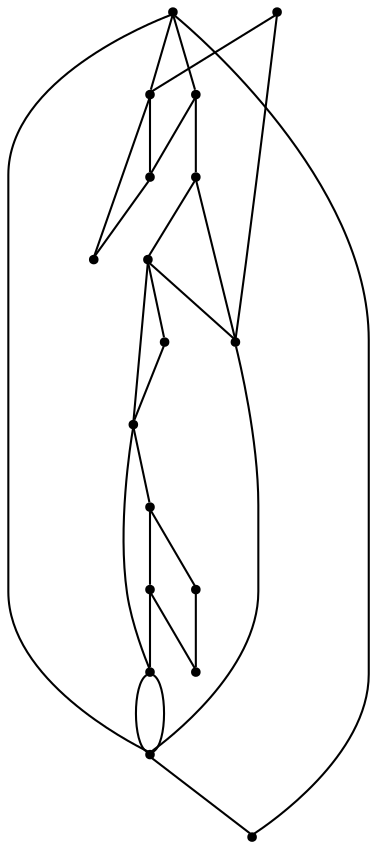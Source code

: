 graph {
  node [shape=point,comment="{\"directed\":false,\"doi\":\"10.1007/978-3-319-03841-4_26\",\"figure\":\"3 (1)\"}"]

  v0 [pos="945.1247056232312,868.1015455025151"]
  v1 [pos="980.3557397507325,859.1650449513827"]
  v2 [pos="1015.5296711969879,838.888391255954"]
  v3 [pos="1041.3609836558674,811.6967215579821"]
  v4 [pos="1064.8583552436419,763.8951934135716"]
  v5 [pos="973.3953046517923,599.34100970822"]
  v6 [pos="1068.598596771293,725.7307860391157"]
  v7 [pos="1056.9692778496644,674.0598859292558"]
  v8 [pos="1011.1237460167397,618.7547648404413"]
  v9 [pos="935.9820891745701,592.5546972201887"]
  v10 [pos="791.0138580673199,741.4850118925924"]
  v11 [pos="808.6694503971987,799.3135866720706"]
  v12 [pos="842.0393665791435,838.5325489302572"]
  v13 [pos="889.1053847169946,863.530027189613"]
  v14 [pos="891.6155485979946,597.6573082965326"]
  v15 [pos="840.3408083556856,624.42852955678"]
  v16 [pos="804.5444258717703,669.831746558234"]
  v17 [pos="794.3341006260849,700.4181622175452"]

  v0 -- v13 [id="-1",pos="945.1247056232312,868.1015455025151 939.99038158516,869.1935671957189 934.7134648678405,869.4959183613216 929.365892579119,869.4959183613216 915.3598747497315,869.4959183613216 901.8384941189076,867.4220553030996 889.1053847169946,863.530027189613"]
  v10 -- v12 [id="-2",pos="791.0138580673199,741.4850118925924 797.1997485803903,748.5677112784209 797.1997485803903,748.5677112784209 797.1997485803903,748.5677112784209 803.3791812414868,755.6563880013858 815.7422457580668,769.8295445935817 824.2484138544451,786.0030106996172 832.7503827564364,802.1764768056527 837.3953916140686,820.354449279262 839.7178642308061,829.4434355160666 842.0393665791435,838.5325489302572 842.0393665791435,838.5325489302572 842.0393665791435,838.5325489302572"]
  v16 -- v2 [id="-3",pos="804.5444258717703,669.831746558234 825.0322634733312,683.8238661416273 825.0322634733312,683.8238661416273 825.0322634733312,683.8238661416273 845.5137068470758,697.8136965320747 886.4807291647945,725.7890968705425 921.643574101627,753.9645472370021 956.8064190384594,782.1441308685029 986.1692857887925,810.5154344092202 1000.8506873518804,824.7011179739254 1015.5296711969879,838.888391255954 1015.5296711969879,838.888391255954 1015.5296711969879,838.888391255954"]
  v13 -- v15 [id="-5",pos="889.1053847169946,863.530027189613 889.9374296350941,841.5497052329138 889.9374296350941,841.5497052329138 889.9374296350941,841.5497052329138 890.7713514658361,819.5711637596169 892.4433943217072,775.6138264582514 884.3166806999261,735.7615208183742 876.1900307023025,695.9132848548451 858.2646242270268,660.1700805528043 849.2997895801168,642.3003860625721 840.3408083556856,624.42852955678 840.3408083556856,624.42852955678 840.3408083556856,624.42852955678"]
  v14 -- v16 [id="-6",pos="891.6155485979946,597.6573082965326 885.2756876240716,605.6861438446278 885.2756876240716,605.6861438446278 885.2756876240716,605.6861438446278 878.9336316167191,613.7165691100464 866.2495196020142,629.7775468182697 851.7390125256413,641.8045214350195 837.2244335031962,653.8356293168105 820.8876586134702,661.8369945495552 812.7150719742202,665.8334167235005 804.5444258717703,669.831746558234 804.5444258717703,669.831746558234 804.5444258717703,669.831746558234"]
  v0 -- v10 [id="-7",pos="945.1247056232312,868.1015455025151 932.6682408436216,854.4185305555072 932.6682408436216,854.4185305555072 932.6682408436216,854.4185305555072 920.2092310977168,840.73704173713 895.2954744244519,813.3699944240271 869.610274842989,792.2666877203678 843.9250752615262,771.1631266619368 817.468496396023,756.3233062129493 804.242306560465,748.9053036492438 791.0138580673199,741.4850118925924 791.0138580673199,741.4850118925924 791.0138580673199,741.4850118925924"]
  v5 -- v3 [id="-8",pos="973.3953046517923,599.34100970822 974.7026856496564,616.8670709017999 974.7026856496564,616.8670709017999 974.7026856496564,616.8670709017999 976.011943560163,634.3907793137411 978.6221882407172,669.4423929913573 989.9511693274466,704.8314718624107 1001.2760148439465,740.224811175891 1021.3195967666217,775.9598125365425 1031.3435191372314,793.8293798493887 1041.3632423134543,811.6948138971939 1031.3435191372314,793.8293798493887 1031.3435191372314,793.8293798493887 1041.3609836558674,811.6967215579821 1041.3609836558674,811.6967215579821 1041.3609836558674,811.6967215579821"]
  v8 -- v4 [id="-9",pos="1011.1237460167397,618.7547648404413 1012.0087739518948,632.8737438662516 1012.0087739518948,632.8737438662516 1012.0087739518948,632.8737438662516 1012.8969035647223,646.996856157103 1014.6732264145344,675.2348142087235 1023.6588661609067,699.7846916584687 1032.644505907279,724.334505519521 1048.8436617445982,745.1921055136569 1056.9411718781432,755.6230039375919 1064.8583552436419,763.8951934135716 1064.8583552436419,763.8951934135716 1064.8583552436419,763.8951934135716"]
  v17 -- v10 [id="-11",pos="794.3341006260849,700.4181622175452 791.762129087436,710.1243024986734 790.5991876216145,720.3318389269264 790.5991876216145,730.8107595407728 790.5991876216145,734.403694457507 790.7359049163324,737.9647250069329 791.0138580673199,741.4850118925924"]
  v17 -- v16 [id="-12",pos="794.3341006260849,700.4181622175452 796.3594806813715,689.6520106375343 799.9805813188734,679.4577844822425 804.5444258717703,669.831746558234"]
  v15 -- v14 [id="-13",pos="840.3408083556856,624.42852955678 855.1037999446582,612.0705931921086 872.4803911658012,602.7283594975922 891.6155485979946,597.6573082965326"]
  v14 -- v9 [id="-14",pos="891.6155485979946,597.6573082965326 903.5511476726515,593.9453794375893 916.2458897749821,592.1256007202239 929.365892579119,592.1256007202239 931.6011492001923,592.1256007202239 933.8240609130664,592.1784273736525 935.9820891745701,592.5546972201887"]
  v1 -- v0 [id="-16",pos="980.3557397507325,859.1650449513827 969.4191746406973,864.1760295011064 957.5462848500495,867.2028124055795 945.1247056232312,868.1015455025151"]
  v5 -- v14 [id="-19",pos="973.3953046517923,599.34100970822 966.4258826406227,600.8144869010449 966.4258826406227,600.8144869010449 966.4258826406227,600.8144869010449 959.454201971866,602.2897445772721 945.5024422455791,605.2318662222585 931.8717936415746,604.9485150065142 918.24114503757,604.669233467118 904.9315439316905,601.1645426556842 898.2725759964426,599.4100670287537 891.6155485979946,597.6573082965326 891.6155485979946,597.6573082965326 891.6155485979946,597.6573082965326"]
  v2 -- v1 [id="-20",pos="1015.5296711969879,838.888391255954 1005.2352095679537,847.7327322666929 993.37546426856,854.6618692864133 980.3557397507325,859.1650449513827"]
  v3 -- v2 [id="-24",pos="1041.3609836558674,811.6967215579821 1034.4394301631678,822.2633424984074 1025.681588043841,831.430746576702 1015.5296711969879,838.888391255954"]
  v4 -- v3 [id="-26",pos="1064.8583552436419,763.8951934135716 1059.8905205140302,781.3955502292958 1052.1959630047309,797.7484379223871 1041.3609836558674,811.6967215579821"]
  v4 -- v6 [id="-29",pos="1064.8583552436419,763.8951934135716 1066.7629782141187,753.1685510689615 1068.124262772007,742.1485006573027 1068.124262772007,730.8107595407728 1068.124262772007,729.1168783084602 1068.0938775958828,727.4300882371871 1068.598596771293,725.7307860391157"]
  v12 -- v11 [id="-30",pos="842.0393665791435,838.5325489302572 828.6043792329087,827.7040879309611 817.2686835949501,814.3909957230019 808.6694503971987,799.3135866720706"]
  v16 -- v15 [id="-31",pos="804.5444258717703,669.831746558234 813.2788869525184,652.325265800993 825.4882028313284,636.8519112324586 840.3408083556856,624.42852955678"]
  v9 -- v5 [id="-33",pos="935.9820891745701,592.5546972201887 949.0467813651367,592.8982437501976 961.5908523073556,595.3052971292971 973.3953046517923,599.34100970822"]
  v5 -- v8 [id="-34",pos="973.3953046517923,599.34100970822 987.0593117859421,603.822689548963 999.750809239745,610.441077258951 1011.1237460167397,618.7547648404413"]
  v8 -- v7 [id="-35",pos="1011.1237460167397,618.7547648404413 1030.6024439260245,632.9661572293759 1046.230145043024,652.1310519450169 1056.9692778496644,674.0598859292558"]
  v7 -- v6 [id="-36",pos="1056.9692778496644,674.0598859292558 1063.2018460674349,690.1754190955625 1067.3792371378013,707.5146206602682 1068.598596771293,725.7307860391157"]
  v11 -- v10 [id="-37",pos="808.6694503971987,799.3135866720706 798.8323702656038,782.018214056872 792.5978303127495,762.4018046921199 791.0138580673199,741.4850118925924"]
  v13 -- v12 [id="-42",pos="889.1053847169946,863.530027189613 871.709582737358,858.3044666173182 855.768708678479,849.7272650102911 842.0393665791435,838.5325489302572"]
  v0 -- v2 [id="-45",pos="945.1247056232312,868.1015455025151 952.1781433342173,859.3566376832133 959.2373708435248,850.6135103473139 970.9708743228581,845.7460502574651 982.7043141780339,840.874456902575 999.1203011436945,839.8784672050429 1007.3262268414101,839.3825389887974 1015.5296711969879,838.888391255954 1015.5296711969879,838.888391255954 1015.5296711969879,838.888391255954"]
  v3 -- v2 [id="-50",pos="1041.3609836558674,811.6967215579821 1035.988591619021,809.1194082443973 1035.988591619021,809.1194082443973 1035.988591619021,809.1194082443973 1014.414721463111,826.9014775157569 1014.414721463111,826.9014775157569 1014.414721463111,826.9014775157569 1015.5296711969879,838.888391255954 1015.5296711969879,838.888391255954 1015.5296711969879,838.888391255954"]
}